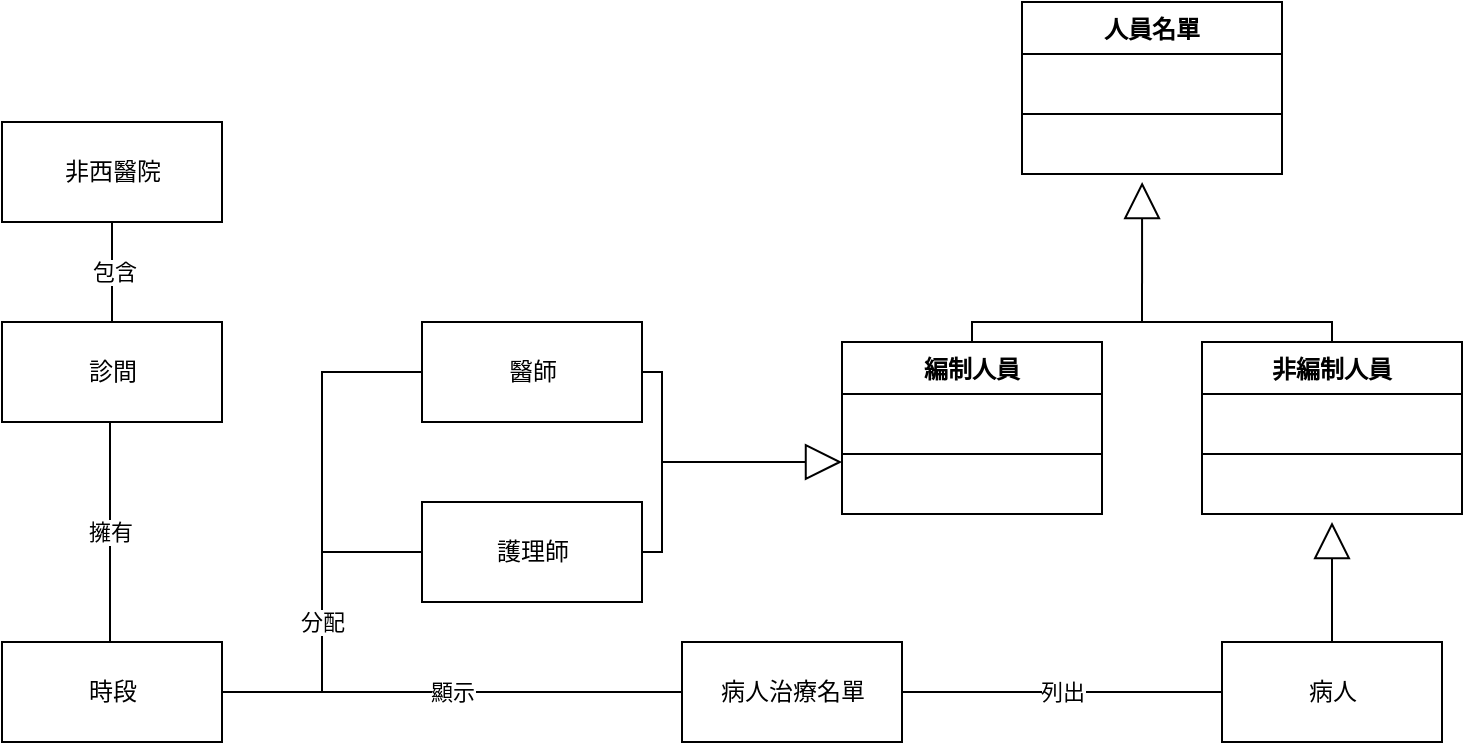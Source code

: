 <mxfile version="17.1.3" type="device"><diagram id="oKyxzHDayaN0CAhAsXDF" name="非西醫院領域模型"><mxGraphModel dx="1422" dy="794" grid="1" gridSize="10" guides="1" tooltips="1" connect="1" arrows="1" fold="1" page="1" pageScale="1" pageWidth="827" pageHeight="1169" math="0" shadow="0"><root><mxCell id="0"/><mxCell id="1" parent="0"/><mxCell id="QHSIHGsIX2tG9Ihm15By-1" value="非西醫院" style="html=1;" vertex="1" parent="1"><mxGeometry x="160" y="210" width="110" height="50" as="geometry"/></mxCell><mxCell id="QHSIHGsIX2tG9Ihm15By-2" value="時段" style="html=1;" vertex="1" parent="1"><mxGeometry x="160" y="470" width="110" height="50" as="geometry"/></mxCell><mxCell id="QHSIHGsIX2tG9Ihm15By-3" value="醫師" style="html=1;" vertex="1" parent="1"><mxGeometry x="370" y="310" width="110" height="50" as="geometry"/></mxCell><mxCell id="QHSIHGsIX2tG9Ihm15By-4" value="護理師" style="html=1;" vertex="1" parent="1"><mxGeometry x="370" y="400" width="110" height="50" as="geometry"/></mxCell><mxCell id="QHSIHGsIX2tG9Ihm15By-5" value="診間" style="html=1;" vertex="1" parent="1"><mxGeometry x="160" y="310" width="110" height="50" as="geometry"/></mxCell><mxCell id="QHSIHGsIX2tG9Ihm15By-7" value="病人治療名單" style="html=1;" vertex="1" parent="1"><mxGeometry x="500" y="470" width="110" height="50" as="geometry"/></mxCell><mxCell id="QHSIHGsIX2tG9Ihm15By-8" value="病人" style="html=1;" vertex="1" parent="1"><mxGeometry x="770" y="470" width="110" height="50" as="geometry"/></mxCell><mxCell id="QHSIHGsIX2tG9Ihm15By-24" value="編制人員" style="swimlane;fontStyle=1;align=center;verticalAlign=top;childLayout=stackLayout;horizontal=1;startSize=26;horizontalStack=0;resizeParent=1;resizeParentMax=0;resizeLast=0;collapsible=1;marginBottom=0;" vertex="1" parent="1"><mxGeometry x="580" y="320" width="130" height="86" as="geometry"/></mxCell><mxCell id="QHSIHGsIX2tG9Ihm15By-25" value=" " style="text;strokeColor=none;fillColor=none;align=left;verticalAlign=top;spacingLeft=4;spacingRight=4;overflow=hidden;rotatable=0;points=[[0,0.5],[1,0.5]];portConstraint=eastwest;" vertex="1" parent="QHSIHGsIX2tG9Ihm15By-24"><mxGeometry y="26" width="130" height="26" as="geometry"/></mxCell><mxCell id="QHSIHGsIX2tG9Ihm15By-26" value="" style="line;strokeWidth=1;fillColor=none;align=left;verticalAlign=middle;spacingTop=-1;spacingLeft=3;spacingRight=3;rotatable=0;labelPosition=right;points=[];portConstraint=eastwest;" vertex="1" parent="QHSIHGsIX2tG9Ihm15By-24"><mxGeometry y="52" width="130" height="8" as="geometry"/></mxCell><mxCell id="QHSIHGsIX2tG9Ihm15By-27" value=" " style="text;strokeColor=none;fillColor=none;align=left;verticalAlign=top;spacingLeft=4;spacingRight=4;overflow=hidden;rotatable=0;points=[[0,0.5],[1,0.5]];portConstraint=eastwest;" vertex="1" parent="QHSIHGsIX2tG9Ihm15By-24"><mxGeometry y="60" width="130" height="26" as="geometry"/></mxCell><mxCell id="QHSIHGsIX2tG9Ihm15By-28" value="人員名單&#10;" style="swimlane;fontStyle=1;align=center;verticalAlign=top;childLayout=stackLayout;horizontal=1;startSize=26;horizontalStack=0;resizeParent=1;resizeParentMax=0;resizeLast=0;collapsible=1;marginBottom=0;" vertex="1" parent="1"><mxGeometry x="670" y="150" width="130" height="86" as="geometry"/></mxCell><mxCell id="QHSIHGsIX2tG9Ihm15By-29" value=" " style="text;strokeColor=none;fillColor=none;align=left;verticalAlign=top;spacingLeft=4;spacingRight=4;overflow=hidden;rotatable=0;points=[[0,0.5],[1,0.5]];portConstraint=eastwest;" vertex="1" parent="QHSIHGsIX2tG9Ihm15By-28"><mxGeometry y="26" width="130" height="26" as="geometry"/></mxCell><mxCell id="QHSIHGsIX2tG9Ihm15By-30" value="" style="line;strokeWidth=1;fillColor=none;align=left;verticalAlign=middle;spacingTop=-1;spacingLeft=3;spacingRight=3;rotatable=0;labelPosition=right;points=[];portConstraint=eastwest;" vertex="1" parent="QHSIHGsIX2tG9Ihm15By-28"><mxGeometry y="52" width="130" height="8" as="geometry"/></mxCell><mxCell id="QHSIHGsIX2tG9Ihm15By-31" value=" " style="text;strokeColor=none;fillColor=none;align=left;verticalAlign=top;spacingLeft=4;spacingRight=4;overflow=hidden;rotatable=0;points=[[0,0.5],[1,0.5]];portConstraint=eastwest;" vertex="1" parent="QHSIHGsIX2tG9Ihm15By-28"><mxGeometry y="60" width="130" height="26" as="geometry"/></mxCell><mxCell id="QHSIHGsIX2tG9Ihm15By-32" value="非編制人員" style="swimlane;fontStyle=1;align=center;verticalAlign=top;childLayout=stackLayout;horizontal=1;startSize=26;horizontalStack=0;resizeParent=1;resizeParentMax=0;resizeLast=0;collapsible=1;marginBottom=0;" vertex="1" parent="1"><mxGeometry x="760" y="320" width="130" height="86" as="geometry"/></mxCell><mxCell id="QHSIHGsIX2tG9Ihm15By-33" value=" " style="text;strokeColor=none;fillColor=none;align=left;verticalAlign=top;spacingLeft=4;spacingRight=4;overflow=hidden;rotatable=0;points=[[0,0.5],[1,0.5]];portConstraint=eastwest;" vertex="1" parent="QHSIHGsIX2tG9Ihm15By-32"><mxGeometry y="26" width="130" height="26" as="geometry"/></mxCell><mxCell id="QHSIHGsIX2tG9Ihm15By-34" value="" style="line;strokeWidth=1;fillColor=none;align=left;verticalAlign=middle;spacingTop=-1;spacingLeft=3;spacingRight=3;rotatable=0;labelPosition=right;points=[];portConstraint=eastwest;" vertex="1" parent="QHSIHGsIX2tG9Ihm15By-32"><mxGeometry y="52" width="130" height="8" as="geometry"/></mxCell><mxCell id="QHSIHGsIX2tG9Ihm15By-35" value=" " style="text;strokeColor=none;fillColor=none;align=left;verticalAlign=top;spacingLeft=4;spacingRight=4;overflow=hidden;rotatable=0;points=[[0,0.5],[1,0.5]];portConstraint=eastwest;" vertex="1" parent="QHSIHGsIX2tG9Ihm15By-32"><mxGeometry y="60" width="130" height="26" as="geometry"/></mxCell><mxCell id="QHSIHGsIX2tG9Ihm15By-39" value="包含" style="endArrow=none;html=1;edgeStyle=orthogonalEdgeStyle;rounded=0;exitX=0.5;exitY=1;exitDx=0;exitDy=0;" edge="1" parent="1" source="QHSIHGsIX2tG9Ihm15By-1"><mxGeometry relative="1" as="geometry"><mxPoint x="330" y="410" as="sourcePoint"/><mxPoint x="215" y="310" as="targetPoint"/></mxGeometry></mxCell><mxCell id="QHSIHGsIX2tG9Ihm15By-42" value="擁有" style="endArrow=none;html=1;edgeStyle=orthogonalEdgeStyle;rounded=0;exitX=0.5;exitY=1;exitDx=0;exitDy=0;entryX=0.5;entryY=0;entryDx=0;entryDy=0;" edge="1" parent="1"><mxGeometry relative="1" as="geometry"><mxPoint x="214" y="360" as="sourcePoint"/><mxPoint x="214" y="470" as="targetPoint"/></mxGeometry></mxCell><mxCell id="QHSIHGsIX2tG9Ihm15By-43" value="" style="endArrow=none;html=1;edgeStyle=orthogonalEdgeStyle;rounded=0;exitX=1;exitY=0.5;exitDx=0;exitDy=0;entryX=0;entryY=0.5;entryDx=0;entryDy=0;" edge="1" parent="1" source="QHSIHGsIX2tG9Ihm15By-2" target="QHSIHGsIX2tG9Ihm15By-3"><mxGeometry relative="1" as="geometry"><mxPoint x="235" y="280" as="sourcePoint"/><mxPoint x="235" y="330" as="targetPoint"/></mxGeometry></mxCell><mxCell id="QHSIHGsIX2tG9Ihm15By-44" value="分配" style="endArrow=none;html=1;edgeStyle=orthogonalEdgeStyle;rounded=0;exitX=1;exitY=0.5;exitDx=0;exitDy=0;entryX=0;entryY=0.5;entryDx=0;entryDy=0;" edge="1" parent="1" source="QHSIHGsIX2tG9Ihm15By-2" target="QHSIHGsIX2tG9Ihm15By-4"><mxGeometry relative="1" as="geometry"><mxPoint x="245" y="290" as="sourcePoint"/><mxPoint x="245" y="340" as="targetPoint"/></mxGeometry></mxCell><mxCell id="QHSIHGsIX2tG9Ihm15By-48" value="" style="endArrow=none;html=1;edgeStyle=orthogonalEdgeStyle;rounded=0;exitX=1;exitY=0.5;exitDx=0;exitDy=0;entryX=1;entryY=0.5;entryDx=0;entryDy=0;" edge="1" parent="1" source="QHSIHGsIX2tG9Ihm15By-3" target="QHSIHGsIX2tG9Ihm15By-4"><mxGeometry relative="1" as="geometry"><mxPoint x="265" y="310" as="sourcePoint"/><mxPoint x="265" y="360" as="targetPoint"/></mxGeometry></mxCell><mxCell id="QHSIHGsIX2tG9Ihm15By-49" value="" style="endArrow=block;endSize=16;endFill=0;html=1;rounded=0;" edge="1" parent="1"><mxGeometry width="160" relative="1" as="geometry"><mxPoint x="490" y="380" as="sourcePoint"/><mxPoint x="580" y="380" as="targetPoint"/></mxGeometry></mxCell><mxCell id="QHSIHGsIX2tG9Ihm15By-51" value="顯示" style="endArrow=none;html=1;edgeStyle=orthogonalEdgeStyle;rounded=0;exitX=1;exitY=0.5;exitDx=0;exitDy=0;entryX=0;entryY=0.5;entryDx=0;entryDy=0;" edge="1" parent="1" source="QHSIHGsIX2tG9Ihm15By-2" target="QHSIHGsIX2tG9Ihm15By-7"><mxGeometry relative="1" as="geometry"><mxPoint x="275" y="320" as="sourcePoint"/><mxPoint x="275" y="370" as="targetPoint"/></mxGeometry></mxCell><mxCell id="QHSIHGsIX2tG9Ihm15By-52" value="列出" style="endArrow=none;html=1;edgeStyle=orthogonalEdgeStyle;rounded=0;exitX=1;exitY=0.5;exitDx=0;exitDy=0;entryX=0;entryY=0.5;entryDx=0;entryDy=0;" edge="1" parent="1" source="QHSIHGsIX2tG9Ihm15By-7" target="QHSIHGsIX2tG9Ihm15By-8"><mxGeometry relative="1" as="geometry"><mxPoint x="285" y="330" as="sourcePoint"/><mxPoint x="285" y="380" as="targetPoint"/></mxGeometry></mxCell><mxCell id="QHSIHGsIX2tG9Ihm15By-53" value="" style="endArrow=block;endSize=16;endFill=0;html=1;rounded=0;exitX=0.5;exitY=0;exitDx=0;exitDy=0;entryX=0.5;entryY=1.154;entryDx=0;entryDy=0;entryPerimeter=0;" edge="1" parent="1" source="QHSIHGsIX2tG9Ihm15By-8" target="QHSIHGsIX2tG9Ihm15By-35"><mxGeometry width="160" relative="1" as="geometry"><mxPoint x="330" y="410" as="sourcePoint"/><mxPoint x="830" y="410" as="targetPoint"/></mxGeometry></mxCell><mxCell id="QHSIHGsIX2tG9Ihm15By-56" value="" style="endArrow=none;html=1;edgeStyle=orthogonalEdgeStyle;rounded=0;exitX=0.5;exitY=0;exitDx=0;exitDy=0;entryX=0.5;entryY=0;entryDx=0;entryDy=0;" edge="1" parent="1" source="QHSIHGsIX2tG9Ihm15By-24" target="QHSIHGsIX2tG9Ihm15By-32"><mxGeometry relative="1" as="geometry"><mxPoint x="295" y="340" as="sourcePoint"/><mxPoint x="295" y="390" as="targetPoint"/></mxGeometry></mxCell><mxCell id="QHSIHGsIX2tG9Ihm15By-57" value="" style="endArrow=block;endSize=16;endFill=0;html=1;rounded=0;entryX=0.462;entryY=1.154;entryDx=0;entryDy=0;entryPerimeter=0;" edge="1" parent="1" target="QHSIHGsIX2tG9Ihm15By-31"><mxGeometry width="160" relative="1" as="geometry"><mxPoint x="730" y="310" as="sourcePoint"/><mxPoint x="835" y="420.004" as="targetPoint"/></mxGeometry></mxCell></root></mxGraphModel></diagram></mxfile>